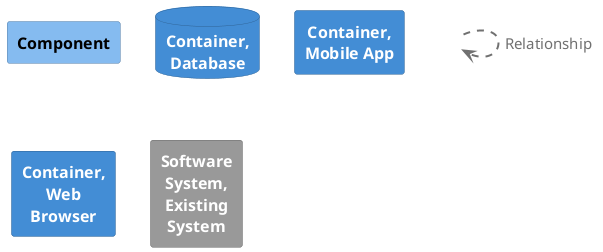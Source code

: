 @startuml
set separator none

skinparam {
  shadowing false
  arrowFontSize 15
  defaultTextAlignment center
  wrapWidth 100
  maxMessageSize 100
}
hide stereotype

skinparam rectangle<<_transparent>> {
  BorderColor transparent
  BackgroundColor transparent
  FontColor transparent
}

skinparam rectangle<<1>> {
  BackgroundColor #85bbf0
  FontColor #000000
  BorderColor #5d82a8
}
rectangle "==Component" <<1>>

skinparam database<<2>> {
  BackgroundColor #438dd5
  FontColor #ffffff
  BorderColor #2e6295
}
database "==Container, Database" <<2>>

skinparam rectangle<<3>> {
  BackgroundColor #438dd5
  FontColor #ffffff
  BorderColor #2e6295
}
rectangle "==Container, Mobile App" <<3>>

skinparam rectangle<<4>> {
  BackgroundColor #438dd5
  FontColor #ffffff
  BorderColor #2e6295
}
rectangle "==Container, Web Browser" <<4>>

skinparam rectangle<<5>> {
  BackgroundColor #999999
  FontColor #ffffff
  BorderColor #6b6b6b
}
rectangle "==Software System, Existing System" <<5>>

rectangle "." <<_transparent>> as 6
6 .[#707070,thickness=2].> 6 : "<color:#707070>Relationship"


@enduml